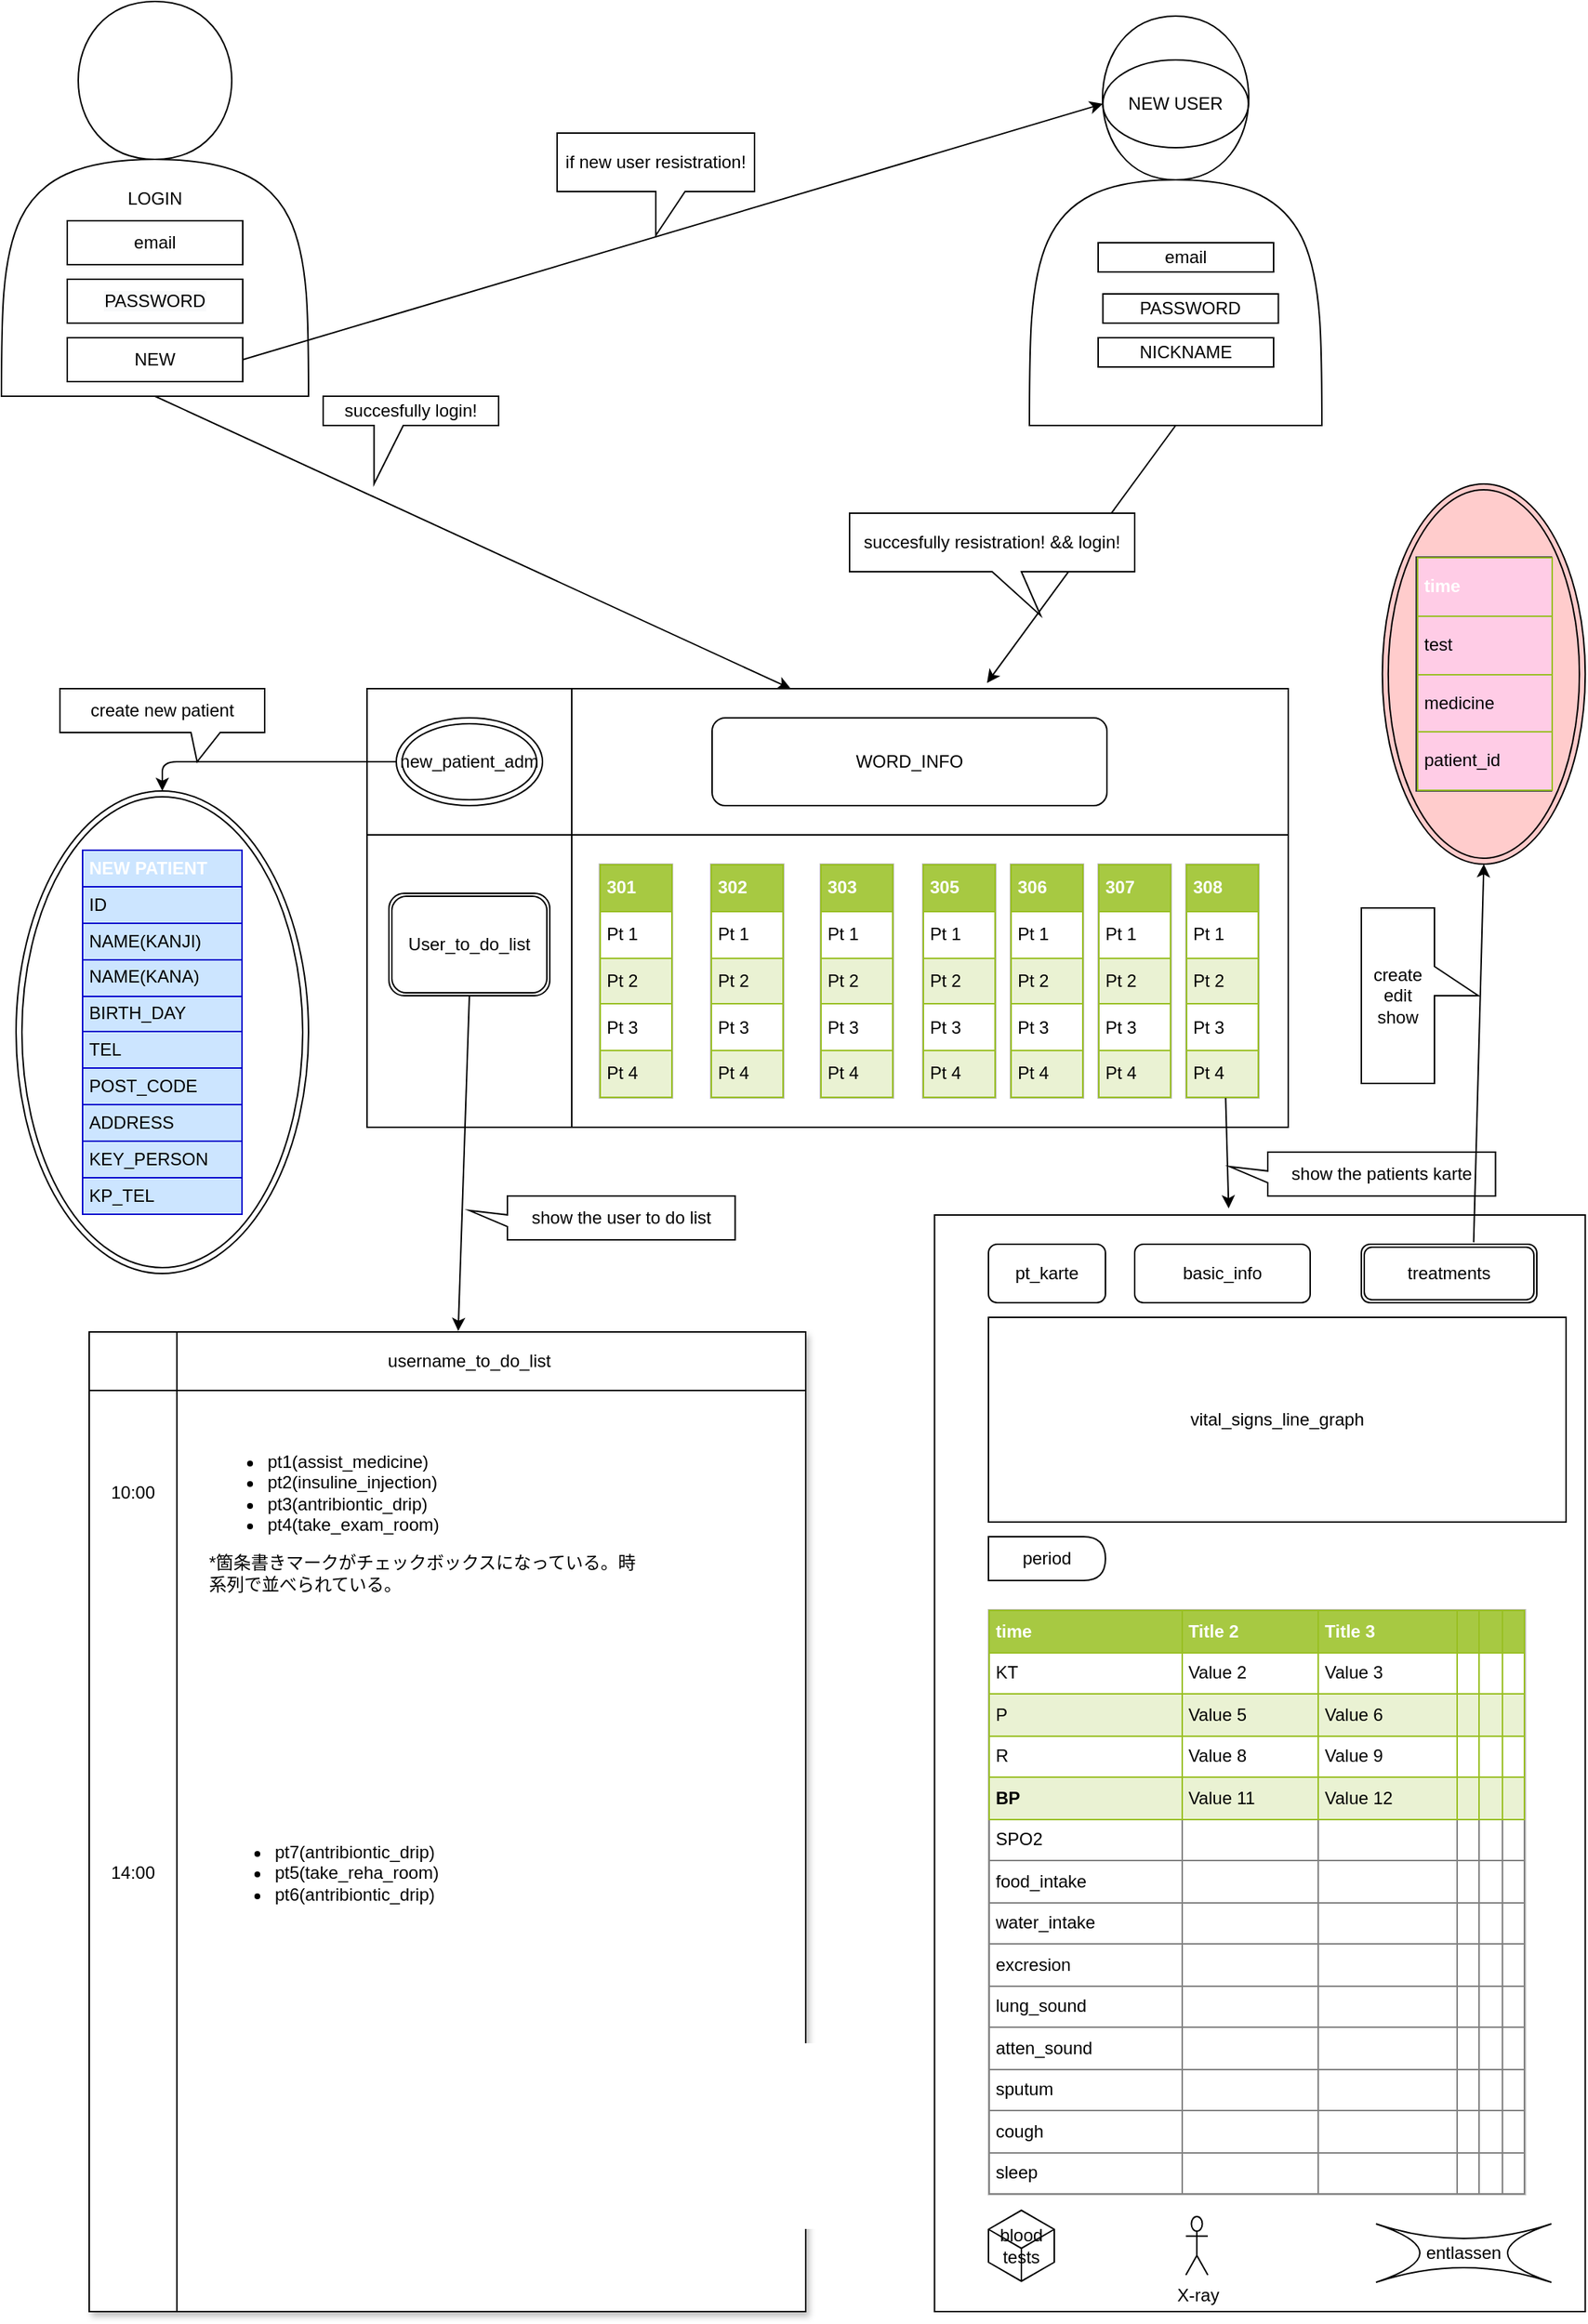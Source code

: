 <mxfile version="13.1.3">
    <diagram id="6hGFLwfOUW9BJ-s0fimq" name="Page-1">
        <mxGraphModel dx="1239" dy="654" grid="1" gridSize="10" guides="1" tooltips="1" connect="1" arrows="1" fold="1" page="1" pageScale="1" pageWidth="1169" pageHeight="1654" math="0" shadow="0">
            <root>
                <mxCell id="0"/>
                <mxCell id="1" parent="0"/>
                <mxCell id="137" value="" style="ellipse;shape=doubleEllipse;whiteSpace=wrap;html=1;labelBackgroundColor=#FFCCE6;fillColor=#FFCCCC;gradientColor=none;" parent="1" vertex="1">
                    <mxGeometry x="984.38" y="370" width="138.75" height="260" as="geometry"/>
                </mxCell>
                <mxCell id="111" value="" style="shape=internalStorage;whiteSpace=wrap;html=1;backgroundOutline=1;shadow=1;glass=0;comic=0;gradientColor=none;dx=60;dy=40;" parent="1" vertex="1">
                    <mxGeometry x="100" y="950" width="490" height="670" as="geometry"/>
                </mxCell>
                <mxCell id="61" value="" style="shape=internalStorage;whiteSpace=wrap;html=1;backgroundOutline=1;shadow=0;glass=0;comic=0;gradientColor=none;dx=140;dy=100;" parent="1" vertex="1">
                    <mxGeometry x="290" y="510" width="630" height="300" as="geometry"/>
                </mxCell>
                <mxCell id="28" value="LOGIN" style="shape=actor;whiteSpace=wrap;html=1;shadow=0;glass=0;comic=0;gradientColor=none;" parent="1" vertex="1">
                    <mxGeometry x="40" y="40" width="210" height="270" as="geometry"/>
                </mxCell>
                <mxCell id="30" value="email" style="rounded=0;whiteSpace=wrap;html=1;shadow=0;glass=0;comic=0;gradientColor=none;" parent="1" vertex="1">
                    <mxGeometry x="85" y="190" width="120" height="30" as="geometry"/>
                </mxCell>
                <mxCell id="31" value="&lt;meta charset=&quot;utf-8&quot;&gt;&lt;span style=&quot;color: rgb(0, 0, 0); font-family: Helvetica; font-size: 12px; font-style: normal; font-variant-ligatures: normal; font-variant-caps: normal; font-weight: 400; letter-spacing: normal; orphans: 2; text-align: center; text-indent: 0px; text-transform: none; widows: 2; word-spacing: 0px; -webkit-text-stroke-width: 0px; background-color: rgb(248, 249, 250); text-decoration-style: initial; text-decoration-color: initial; float: none; display: inline !important;&quot;&gt;PASSWORD&lt;/span&gt;" style="rounded=0;whiteSpace=wrap;html=1;shadow=0;glass=0;comic=0;gradientColor=none;" parent="1" vertex="1">
                    <mxGeometry x="85" y="230" width="120" height="30" as="geometry"/>
                </mxCell>
                <mxCell id="6" value="NEW" style="rounded=0;whiteSpace=wrap;html=1;" parent="1" vertex="1">
                    <mxGeometry x="85" y="270" width="120" height="30" as="geometry"/>
                </mxCell>
                <mxCell id="32" value="" style="shape=actor;whiteSpace=wrap;html=1;shadow=0;glass=0;comic=0;gradientColor=none;" parent="1" vertex="1">
                    <mxGeometry x="743" y="50" width="200" height="280" as="geometry"/>
                </mxCell>
                <mxCell id="7" value="email" style="rounded=0;whiteSpace=wrap;html=1;" parent="1" vertex="1">
                    <mxGeometry x="790" y="205" width="120" height="20" as="geometry"/>
                </mxCell>
                <mxCell id="8" value="&lt;span&gt;PASSWORD&lt;/span&gt;" style="rounded=0;whiteSpace=wrap;html=1;" parent="1" vertex="1">
                    <mxGeometry x="793.25" y="240" width="120" height="20" as="geometry"/>
                </mxCell>
                <mxCell id="14" value="NICKNAME" style="rounded=0;whiteSpace=wrap;html=1;" parent="1" vertex="1">
                    <mxGeometry x="790" y="270" width="120" height="20" as="geometry"/>
                </mxCell>
                <mxCell id="39" value="NEW USER" style="ellipse;whiteSpace=wrap;html=1;shadow=0;glass=0;comic=0;gradientColor=none;" parent="1" vertex="1">
                    <mxGeometry x="793.25" y="80" width="99.5" height="60" as="geometry"/>
                </mxCell>
                <mxCell id="51" value="&lt;table border=&quot;1&quot; width=&quot;100%&quot; cellpadding=&quot;4&quot; style=&quot;width: 100% ; height: 100% ; border-collapse: collapse&quot;&gt;&lt;tbody&gt;&lt;tr style=&quot;background-color: #a7c942 ; color: #ffffff ; border: 1px solid #98bf21&quot;&gt;&lt;th align=&quot;left&quot;&gt;301&lt;/th&gt;&lt;/tr&gt;&lt;tr style=&quot;border: 1px solid #98bf21&quot;&gt;&lt;td&gt;Pt 1&lt;/td&gt;&lt;/tr&gt;&lt;tr style=&quot;background-color: #eaf2d3 ; border: 1px solid #98bf21&quot;&gt;&lt;td&gt;Pt 2&lt;/td&gt;&lt;/tr&gt;&lt;tr style=&quot;border: 1px solid #98bf21&quot;&gt;&lt;td&gt;Pt 3&lt;/td&gt;&lt;/tr&gt;&lt;tr style=&quot;background-color: #eaf2d3 ; border: 1px solid #98bf21&quot;&gt;&lt;td&gt;Pt 4&lt;/td&gt;&lt;/tr&gt;&lt;/tbody&gt;&lt;/table&gt;" style="text;html=1;strokeColor=#c0c0c0;fillColor=#ffffff;overflow=fill;rounded=0;shadow=0;glass=0;comic=0;" parent="1" vertex="1">
                    <mxGeometry x="448.88" y="630" width="50" height="160" as="geometry"/>
                </mxCell>
                <mxCell id="52" value="&lt;table border=&quot;1&quot; width=&quot;100%&quot; cellpadding=&quot;4&quot; style=&quot;width: 100% ; height: 100% ; border-collapse: collapse&quot;&gt;&lt;tbody&gt;&lt;tr style=&quot;background-color: #a7c942 ; color: #ffffff ; border: 1px solid #98bf21&quot;&gt;&lt;th align=&quot;left&quot;&gt;302&lt;/th&gt;&lt;/tr&gt;&lt;tr style=&quot;border: 1px solid #98bf21&quot;&gt;&lt;td&gt;Pt 1&lt;/td&gt;&lt;/tr&gt;&lt;tr style=&quot;background-color: #eaf2d3 ; border: 1px solid #98bf21&quot;&gt;&lt;td&gt;Pt 2&lt;/td&gt;&lt;/tr&gt;&lt;tr style=&quot;border: 1px solid #98bf21&quot;&gt;&lt;td&gt;Pt 3&lt;/td&gt;&lt;/tr&gt;&lt;tr style=&quot;background-color: #eaf2d3 ; border: 1px solid #98bf21&quot;&gt;&lt;td&gt;Pt 4&lt;/td&gt;&lt;/tr&gt;&lt;/tbody&gt;&lt;/table&gt;" style="text;html=1;strokeColor=#c0c0c0;fillColor=#ffffff;overflow=fill;rounded=0;shadow=0;glass=0;comic=0;" parent="1" vertex="1">
                    <mxGeometry x="525" y="630" width="50" height="160" as="geometry"/>
                </mxCell>
                <mxCell id="53" value="&lt;table border=&quot;1&quot; width=&quot;100%&quot; cellpadding=&quot;4&quot; style=&quot;width: 100% ; height: 100% ; border-collapse: collapse&quot;&gt;&lt;tbody&gt;&lt;tr style=&quot;background-color: #a7c942 ; color: #ffffff ; border: 1px solid #98bf21&quot;&gt;&lt;th align=&quot;left&quot;&gt;303&lt;/th&gt;&lt;/tr&gt;&lt;tr style=&quot;border: 1px solid #98bf21&quot;&gt;&lt;td&gt;Pt 1&lt;/td&gt;&lt;/tr&gt;&lt;tr style=&quot;background-color: #eaf2d3 ; border: 1px solid #98bf21&quot;&gt;&lt;td&gt;Pt 2&lt;/td&gt;&lt;/tr&gt;&lt;tr style=&quot;border: 1px solid #98bf21&quot;&gt;&lt;td&gt;Pt 3&lt;/td&gt;&lt;/tr&gt;&lt;tr style=&quot;background-color: #eaf2d3 ; border: 1px solid #98bf21&quot;&gt;&lt;td&gt;Pt 4&lt;/td&gt;&lt;/tr&gt;&lt;/tbody&gt;&lt;/table&gt;" style="text;html=1;strokeColor=#c0c0c0;fillColor=#ffffff;overflow=fill;rounded=0;shadow=0;glass=0;comic=0;" parent="1" vertex="1">
                    <mxGeometry x="600" y="630" width="50" height="160" as="geometry"/>
                </mxCell>
                <mxCell id="54" value="&lt;table border=&quot;1&quot; width=&quot;100%&quot; cellpadding=&quot;4&quot; style=&quot;width: 100% ; height: 100% ; border-collapse: collapse&quot;&gt;&lt;tbody&gt;&lt;tr style=&quot;background-color: #a7c942 ; color: #ffffff ; border: 1px solid #98bf21&quot;&gt;&lt;th align=&quot;left&quot;&gt;305&lt;/th&gt;&lt;/tr&gt;&lt;tr style=&quot;border: 1px solid #98bf21&quot;&gt;&lt;td&gt;Pt 1&lt;/td&gt;&lt;/tr&gt;&lt;tr style=&quot;background-color: #eaf2d3 ; border: 1px solid #98bf21&quot;&gt;&lt;td&gt;Pt 2&lt;/td&gt;&lt;/tr&gt;&lt;tr style=&quot;border: 1px solid #98bf21&quot;&gt;&lt;td&gt;Pt 3&lt;/td&gt;&lt;/tr&gt;&lt;tr style=&quot;background-color: #eaf2d3 ; border: 1px solid #98bf21&quot;&gt;&lt;td&gt;Pt 4&lt;/td&gt;&lt;/tr&gt;&lt;/tbody&gt;&lt;/table&gt;" style="text;html=1;strokeColor=#c0c0c0;fillColor=#ffffff;overflow=fill;rounded=0;shadow=0;glass=0;comic=0;" parent="1" vertex="1">
                    <mxGeometry x="670" y="630" width="50" height="160" as="geometry"/>
                </mxCell>
                <mxCell id="55" value="&lt;table border=&quot;1&quot; width=&quot;100%&quot; cellpadding=&quot;4&quot; style=&quot;width: 100% ; height: 100% ; border-collapse: collapse&quot;&gt;&lt;tbody&gt;&lt;tr style=&quot;background-color: #a7c942 ; color: #ffffff ; border: 1px solid #98bf21&quot;&gt;&lt;th align=&quot;left&quot;&gt;306&lt;/th&gt;&lt;/tr&gt;&lt;tr style=&quot;border: 1px solid #98bf21&quot;&gt;&lt;td&gt;Pt 1&lt;/td&gt;&lt;/tr&gt;&lt;tr style=&quot;background-color: #eaf2d3 ; border: 1px solid #98bf21&quot;&gt;&lt;td&gt;Pt 2&lt;/td&gt;&lt;/tr&gt;&lt;tr style=&quot;border: 1px solid #98bf21&quot;&gt;&lt;td&gt;Pt 3&lt;/td&gt;&lt;/tr&gt;&lt;tr style=&quot;background-color: #eaf2d3 ; border: 1px solid #98bf21&quot;&gt;&lt;td&gt;Pt 4&lt;/td&gt;&lt;/tr&gt;&lt;/tbody&gt;&lt;/table&gt;" style="text;html=1;strokeColor=#c0c0c0;fillColor=#ffffff;overflow=fill;rounded=0;shadow=0;glass=0;comic=0;" parent="1" vertex="1">
                    <mxGeometry x="730" y="630" width="50" height="160" as="geometry"/>
                </mxCell>
                <mxCell id="57" value="&lt;table border=&quot;1&quot; width=&quot;100%&quot; cellpadding=&quot;4&quot; style=&quot;width: 100% ; height: 100% ; border-collapse: collapse&quot;&gt;&lt;tbody&gt;&lt;tr style=&quot;background-color: #a7c942 ; color: #ffffff ; border: 1px solid #98bf21&quot;&gt;&lt;th align=&quot;left&quot;&gt;307&lt;/th&gt;&lt;/tr&gt;&lt;tr style=&quot;border: 1px solid #98bf21&quot;&gt;&lt;td&gt;Pt 1&lt;/td&gt;&lt;/tr&gt;&lt;tr style=&quot;background-color: #eaf2d3 ; border: 1px solid #98bf21&quot;&gt;&lt;td&gt;Pt 2&lt;/td&gt;&lt;/tr&gt;&lt;tr style=&quot;border: 1px solid #98bf21&quot;&gt;&lt;td&gt;Pt 3&lt;/td&gt;&lt;/tr&gt;&lt;tr style=&quot;background-color: #eaf2d3 ; border: 1px solid #98bf21&quot;&gt;&lt;td&gt;Pt 4&lt;/td&gt;&lt;/tr&gt;&lt;/tbody&gt;&lt;/table&gt;" style="text;html=1;strokeColor=#c0c0c0;fillColor=#ffffff;overflow=fill;rounded=0;shadow=0;glass=0;comic=0;" parent="1" vertex="1">
                    <mxGeometry x="790" y="630" width="50" height="160" as="geometry"/>
                </mxCell>
                <mxCell id="58" value="&lt;table border=&quot;1&quot; width=&quot;100%&quot; cellpadding=&quot;4&quot; style=&quot;width: 100% ; height: 100% ; border-collapse: collapse&quot;&gt;&lt;tbody&gt;&lt;tr style=&quot;background-color: #a7c942 ; color: #ffffff ; border: 1px solid #98bf21&quot;&gt;&lt;th align=&quot;left&quot;&gt;308&lt;/th&gt;&lt;/tr&gt;&lt;tr style=&quot;border: 1px solid #98bf21&quot;&gt;&lt;td&gt;Pt 1&lt;/td&gt;&lt;/tr&gt;&lt;tr style=&quot;background-color: #eaf2d3 ; border: 1px solid #98bf21&quot;&gt;&lt;td&gt;Pt 2&lt;/td&gt;&lt;/tr&gt;&lt;tr style=&quot;border: 1px solid #98bf21&quot;&gt;&lt;td&gt;Pt 3&lt;/td&gt;&lt;/tr&gt;&lt;tr style=&quot;background-color: #eaf2d3 ; border: 1px solid #98bf21&quot;&gt;&lt;td&gt;Pt 4&lt;/td&gt;&lt;/tr&gt;&lt;/tbody&gt;&lt;/table&gt;" style="text;html=1;strokeColor=#c0c0c0;fillColor=#ffffff;overflow=fill;rounded=0;shadow=0;glass=0;comic=0;" parent="1" vertex="1">
                    <mxGeometry x="850" y="630" width="50" height="160" as="geometry"/>
                </mxCell>
                <mxCell id="59" value="&lt;div&gt;&lt;span&gt;new_patient_adm&lt;/span&gt;&lt;/div&gt;" style="ellipse;shape=doubleEllipse;whiteSpace=wrap;html=1;shadow=0;glass=0;comic=0;gradientColor=none;" parent="1" vertex="1">
                    <mxGeometry x="310" y="530" width="100" height="60" as="geometry"/>
                </mxCell>
                <mxCell id="41" value="User_to_do_list" style="shape=ext;double=1;rounded=1;whiteSpace=wrap;html=1;shadow=0;glass=0;comic=0;gradientColor=none;" parent="1" vertex="1">
                    <mxGeometry x="305" y="650" width="110" height="70" as="geometry"/>
                </mxCell>
                <mxCell id="62" value="WORD_INFO" style="rounded=1;whiteSpace=wrap;html=1;shadow=0;glass=0;comic=0;gradientColor=none;" parent="1" vertex="1">
                    <mxGeometry x="526" y="530" width="270" height="60" as="geometry"/>
                </mxCell>
                <mxCell id="63" value="" style="endArrow=classic;html=1;exitX=0.5;exitY=1;exitDx=0;exitDy=0;entryX=0.46;entryY=0;entryDx=0;entryDy=0;entryPerimeter=0;" parent="1" source="28" target="61" edge="1">
                    <mxGeometry width="50" height="50" relative="1" as="geometry">
                        <mxPoint x="180" y="430" as="sourcePoint"/>
                        <mxPoint x="230" y="380" as="targetPoint"/>
                    </mxGeometry>
                </mxCell>
                <mxCell id="66" value="" style="endArrow=classic;html=1;exitX=0.5;exitY=1;exitDx=0;exitDy=0;entryX=0.673;entryY=-0.013;entryDx=0;entryDy=0;entryPerimeter=0;" parent="1" source="32" target="61" edge="1">
                    <mxGeometry width="50" height="50" relative="1" as="geometry">
                        <mxPoint x="370" y="460" as="sourcePoint"/>
                        <mxPoint x="470" y="517" as="targetPoint"/>
                    </mxGeometry>
                </mxCell>
                <mxCell id="67" value="" style="endArrow=classic;html=1;exitX=1;exitY=0.5;exitDx=0;exitDy=0;entryX=0;entryY=0.5;entryDx=0;entryDy=0;" parent="1" source="6" target="39" edge="1">
                    <mxGeometry width="50" height="50" relative="1" as="geometry">
                        <mxPoint x="370" y="430" as="sourcePoint"/>
                        <mxPoint x="420" y="380" as="targetPoint"/>
                    </mxGeometry>
                </mxCell>
                <mxCell id="68" value="if new user resistration!" style="shape=callout;whiteSpace=wrap;html=1;perimeter=calloutPerimeter;shadow=0;glass=0;comic=0;gradientColor=none;" parent="1" vertex="1">
                    <mxGeometry x="420" y="130" width="135" height="70" as="geometry"/>
                </mxCell>
                <mxCell id="69" value="succesfully login!" style="shape=callout;whiteSpace=wrap;html=1;perimeter=calloutPerimeter;shadow=0;glass=0;comic=0;gradientColor=none;size=40;position=0.29;position2=0.29;" parent="1" vertex="1">
                    <mxGeometry x="260" y="310" width="120" height="60" as="geometry"/>
                </mxCell>
                <mxCell id="70" value="&lt;span&gt;succesfully&amp;nbsp;&lt;/span&gt;resistration&lt;span&gt;! &amp;amp;&amp;amp; login!&lt;/span&gt;" style="shape=callout;whiteSpace=wrap;html=1;perimeter=calloutPerimeter;shadow=0;glass=0;comic=0;gradientColor=none;position2=0.67;" parent="1" vertex="1">
                    <mxGeometry x="620" y="390" width="195" height="70" as="geometry"/>
                </mxCell>
                <mxCell id="75" value="" style="ellipse;shape=doubleEllipse;whiteSpace=wrap;html=1;shadow=0;glass=0;comic=0;gradientColor=none;" parent="1" vertex="1">
                    <mxGeometry x="50" y="580" width="200" height="330" as="geometry"/>
                </mxCell>
                <mxCell id="76" value="&lt;table width=&quot;100%&quot; cellpadding=&quot;4&quot; style=&quot;width: 100% ; height: 100% ; background-color: rgb(204 , 229 , 255) ; border: 1px solid rgb(0 , 0 , 204) ; border-collapse: collapse&quot; border=&quot;1&quot;&gt;&lt;tbody&gt;&lt;tr style=&quot;color: rgb(255 , 255 , 255)&quot;&gt;&lt;th align=&quot;left&quot;&gt;NEW PATIENT&lt;/th&gt;&lt;/tr&gt;&lt;tr&gt;&lt;td&gt;ID&lt;/td&gt;&lt;/tr&gt;&lt;tr&gt;&lt;td&gt;&lt;span style=&quot;text-align: center&quot;&gt;NAME(KANJI)&lt;/span&gt;&lt;br&gt;&lt;/td&gt;&lt;/tr&gt;&lt;tr&gt;&lt;td&gt;&lt;span style=&quot;text-align: center&quot;&gt;NAME(KANA)&lt;/span&gt;&lt;br&gt;&lt;/td&gt;&lt;/tr&gt;&lt;tr&gt;&lt;td&gt;&lt;span style=&quot;text-align: center&quot;&gt;BIRTH_DAY&lt;/span&gt;&lt;br&gt;&lt;/td&gt;&lt;/tr&gt;&lt;tr&gt;&lt;td style=&quot;border-collapse: collapse&quot;&gt;TEL&lt;/td&gt;&lt;/tr&gt;&lt;tr&gt;&lt;td&gt;POST_CODE&lt;/td&gt;&lt;/tr&gt;&lt;tr&gt;&lt;td&gt;ADDRESS&lt;/td&gt;&lt;/tr&gt;&lt;tr&gt;&lt;td&gt;KEY_PERSON&lt;/td&gt;&lt;/tr&gt;&lt;tr&gt;&lt;td&gt;KP_TEL&lt;/td&gt;&lt;/tr&gt;&lt;/tbody&gt;&lt;/table&gt;" style="text;html=1;fillColor=none;overflow=fill;rounded=0;shadow=0;glass=0;comic=0;" parent="1" vertex="1">
                    <mxGeometry x="95" y="620" width="110" height="250" as="geometry"/>
                </mxCell>
                <mxCell id="79" value="" style="edgeStyle=elbowEdgeStyle;elbow=vertical;endArrow=classic;html=1;exitX=0;exitY=0.5;exitDx=0;exitDy=0;" parent="1" source="59" target="75" edge="1">
                    <mxGeometry width="50" height="50" relative="1" as="geometry">
                        <mxPoint x="85" y="620" as="sourcePoint"/>
                        <mxPoint x="40" y="920" as="targetPoint"/>
                        <Array as="points">
                            <mxPoint x="150" y="560"/>
                            <mxPoint x="40" y="920"/>
                            <mxPoint x="40" y="920"/>
                        </Array>
                    </mxGeometry>
                </mxCell>
                <mxCell id="82" value="create new patient" style="shape=callout;whiteSpace=wrap;html=1;perimeter=calloutPerimeter;shadow=0;glass=0;comic=0;gradientColor=none;size=20;position=0.64;position2=0.67;base=20;direction=east;flipH=0;flipV=0;" parent="1" vertex="1">
                    <mxGeometry x="80" y="510" width="140" height="50" as="geometry"/>
                </mxCell>
                <mxCell id="84" value="" style="rounded=0;whiteSpace=wrap;html=1;shadow=0;glass=0;comic=0;gradientColor=none;" parent="1" vertex="1">
                    <mxGeometry x="678.13" y="870" width="445" height="750" as="geometry"/>
                </mxCell>
                <mxCell id="85" value="pt_karte" style="rounded=1;whiteSpace=wrap;html=1;shadow=0;glass=0;comic=0;gradientColor=none;" parent="1" vertex="1">
                    <mxGeometry x="715" y="890" width="80" height="40" as="geometry"/>
                </mxCell>
                <mxCell id="86" value="basic_info" style="rounded=1;whiteSpace=wrap;html=1;shadow=0;glass=0;comic=0;gradientColor=none;" parent="1" vertex="1">
                    <mxGeometry x="815" y="890" width="120" height="40" as="geometry"/>
                </mxCell>
                <mxCell id="87" value="vital_signs_line_graph" style="rounded=0;whiteSpace=wrap;html=1;shadow=0;glass=0;comic=0;gradientColor=none;" parent="1" vertex="1">
                    <mxGeometry x="715" y="940" width="395" height="140" as="geometry"/>
                </mxCell>
                <mxCell id="89" value="&lt;table border=&quot;1&quot; width=&quot;100%&quot; cellpadding=&quot;4&quot; style=&quot;width: 100% ; height: 100% ; border-collapse: collapse&quot;&gt;&lt;tbody&gt;&lt;tr style=&quot;background-color: #a7c942 ; color: #ffffff ; border: 1px solid #98bf21&quot;&gt;&lt;th align=&quot;left&quot;&gt;time&lt;/th&gt;&lt;th align=&quot;left&quot;&gt;Title 2&lt;/th&gt;&lt;th align=&quot;left&quot;&gt;Title 3&lt;/th&gt;&lt;td&gt;&lt;br&gt;&lt;/td&gt;&lt;td&gt;&lt;br&gt;&lt;/td&gt;&lt;td&gt;&lt;br&gt;&lt;/td&gt;&lt;/tr&gt;&lt;tr style=&quot;border: 1px solid #98bf21&quot;&gt;&lt;td&gt;KT&lt;/td&gt;&lt;td&gt;Value 2&lt;/td&gt;&lt;td&gt;Value 3&lt;/td&gt;&lt;td&gt;&lt;br&gt;&lt;/td&gt;&lt;td&gt;&lt;br&gt;&lt;/td&gt;&lt;td&gt;&lt;br&gt;&lt;/td&gt;&lt;/tr&gt;&lt;tr style=&quot;background-color: #eaf2d3 ; border: 1px solid #98bf21&quot;&gt;&lt;td&gt;P&lt;/td&gt;&lt;td&gt;Value 5&lt;/td&gt;&lt;td&gt;Value 6&lt;/td&gt;&lt;td&gt;&lt;br&gt;&lt;/td&gt;&lt;td&gt;&lt;br&gt;&lt;/td&gt;&lt;td&gt;&lt;br&gt;&lt;/td&gt;&lt;/tr&gt;&lt;tr style=&quot;border: 1px solid #98bf21&quot;&gt;&lt;td&gt;R&lt;/td&gt;&lt;td&gt;Value 8&lt;/td&gt;&lt;td&gt;Value 9&lt;/td&gt;&lt;td&gt;&lt;br&gt;&lt;/td&gt;&lt;td&gt;&lt;br&gt;&lt;/td&gt;&lt;td&gt;&lt;br&gt;&lt;/td&gt;&lt;/tr&gt;&lt;tr style=&quot;background-color: #eaf2d3 ; border: 1px solid #98bf21&quot;&gt;&lt;td&gt;&lt;b&gt;BP&lt;/b&gt;&lt;/td&gt;&lt;td&gt;Value 11&lt;/td&gt;&lt;td&gt;Value 12&lt;/td&gt;&lt;td&gt;&lt;br&gt;&lt;/td&gt;&lt;td&gt;&lt;br&gt;&lt;/td&gt;&lt;td&gt;&lt;br&gt;&lt;/td&gt;&lt;/tr&gt;&lt;tr&gt;&lt;td&gt;SPO2&lt;/td&gt;&lt;td&gt;&lt;br&gt;&lt;/td&gt;&lt;td&gt;&lt;br&gt;&lt;/td&gt;&lt;td&gt;&lt;br&gt;&lt;/td&gt;&lt;td&gt;&lt;br&gt;&lt;/td&gt;&lt;td&gt;&lt;br&gt;&lt;/td&gt;&lt;/tr&gt;&lt;tr&gt;&lt;td&gt;food_intake&lt;/td&gt;&lt;td&gt;&lt;br&gt;&lt;/td&gt;&lt;td&gt;&lt;br&gt;&lt;/td&gt;&lt;td&gt;&lt;br&gt;&lt;/td&gt;&lt;td&gt;&lt;br&gt;&lt;/td&gt;&lt;td&gt;&lt;br&gt;&lt;/td&gt;&lt;/tr&gt;&lt;tr&gt;&lt;td&gt;water_intake&lt;/td&gt;&lt;td&gt;&lt;br&gt;&lt;/td&gt;&lt;td&gt;&lt;br&gt;&lt;/td&gt;&lt;td&gt;&lt;br&gt;&lt;/td&gt;&lt;td&gt;&lt;br&gt;&lt;/td&gt;&lt;td&gt;&lt;br&gt;&lt;/td&gt;&lt;/tr&gt;&lt;tr&gt;&lt;td&gt;excresion&lt;/td&gt;&lt;td&gt;&lt;br&gt;&lt;/td&gt;&lt;td&gt;&lt;br&gt;&lt;/td&gt;&lt;td&gt;&lt;br&gt;&lt;/td&gt;&lt;td&gt;&lt;br&gt;&lt;/td&gt;&lt;td&gt;&lt;br&gt;&lt;/td&gt;&lt;/tr&gt;&lt;tr&gt;&lt;td&gt;lung_sound&lt;/td&gt;&lt;td&gt;&lt;br&gt;&lt;/td&gt;&lt;td&gt;&lt;br&gt;&lt;/td&gt;&lt;td&gt;&lt;br&gt;&lt;/td&gt;&lt;td&gt;&lt;br&gt;&lt;/td&gt;&lt;td&gt;&lt;br&gt;&lt;/td&gt;&lt;/tr&gt;&lt;tr&gt;&lt;td&gt;atten_sound&lt;/td&gt;&lt;td&gt;&lt;br&gt;&lt;/td&gt;&lt;td&gt;&lt;br&gt;&lt;/td&gt;&lt;td&gt;&lt;br&gt;&lt;/td&gt;&lt;td&gt;&lt;br&gt;&lt;/td&gt;&lt;td&gt;&lt;br&gt;&lt;/td&gt;&lt;/tr&gt;&lt;tr&gt;&lt;td&gt;sputum&lt;/td&gt;&lt;td&gt;&lt;br&gt;&lt;/td&gt;&lt;td&gt;&lt;br&gt;&lt;/td&gt;&lt;td&gt;&lt;br&gt;&lt;/td&gt;&lt;td&gt;&lt;br&gt;&lt;/td&gt;&lt;td&gt;&lt;br&gt;&lt;/td&gt;&lt;/tr&gt;&lt;tr&gt;&lt;td&gt;cough&lt;/td&gt;&lt;td&gt;&lt;br&gt;&lt;/td&gt;&lt;td&gt;&lt;br&gt;&lt;/td&gt;&lt;td&gt;&lt;br&gt;&lt;/td&gt;&lt;td&gt;&lt;br&gt;&lt;/td&gt;&lt;td&gt;&lt;br&gt;&lt;/td&gt;&lt;/tr&gt;&lt;tr&gt;&lt;td&gt;sleep&lt;/td&gt;&lt;td&gt;&lt;br&gt;&lt;/td&gt;&lt;td&gt;&lt;br&gt;&lt;/td&gt;&lt;td&gt;&lt;br&gt;&lt;/td&gt;&lt;td&gt;&lt;br&gt;&lt;/td&gt;&lt;td&gt;&lt;br&gt;&lt;/td&gt;&lt;/tr&gt;&lt;/tbody&gt;&lt;/table&gt;" style="text;html=1;strokeColor=#c0c0c0;fillColor=#ffffff;overflow=fill;rounded=0;shadow=0;glass=0;comic=0;" parent="1" vertex="1">
                    <mxGeometry x="715" y="1140" width="367.25" height="400" as="geometry"/>
                </mxCell>
                <mxCell id="93" value="period" style="shape=delay;whiteSpace=wrap;html=1;shadow=0;glass=0;comic=0;gradientColor=none;" parent="1" vertex="1">
                    <mxGeometry x="715" y="1090" width="80" height="30" as="geometry"/>
                </mxCell>
                <mxCell id="94" value="" style="endArrow=classic;html=1;entryX=0.452;entryY=-0.006;entryDx=0;entryDy=0;entryPerimeter=0;" parent="1" source="58" target="84" edge="1">
                    <mxGeometry width="50" height="50" relative="1" as="geometry">
                        <mxPoint x="601" y="800" as="sourcePoint"/>
                        <mxPoint x="460" y="830" as="targetPoint"/>
                    </mxGeometry>
                </mxCell>
                <mxCell id="95" value="show the patients karte" style="shape=callout;whiteSpace=wrap;html=1;perimeter=calloutPerimeter;shadow=0;glass=0;comic=0;gradientColor=none;size=26;position=0.43;direction=south;position2=0.33;base=8;" parent="1" vertex="1">
                    <mxGeometry x="880" y="827" width="181.75" height="30" as="geometry"/>
                </mxCell>
                <mxCell id="96" value="entlassen" style="shape=switch;whiteSpace=wrap;html=1;shadow=0;glass=0;comic=0;gradientColor=none;" parent="1" vertex="1">
                    <mxGeometry x="980" y="1560" width="120" height="40" as="geometry"/>
                </mxCell>
                <mxCell id="110" value="&lt;ul&gt;&lt;li&gt;&lt;span&gt;pt1(assist_medicine)&lt;/span&gt;&lt;/li&gt;&lt;li&gt;&lt;span&gt;pt2(insuline_injection)&lt;/span&gt;&lt;/li&gt;&lt;li&gt;&lt;span&gt;pt3(antribiontic_drip)&lt;/span&gt;&lt;/li&gt;&lt;li&gt;&lt;span&gt;pt4(take_exam_room)&lt;/span&gt;&lt;/li&gt;&lt;/ul&gt;" style="text;strokeColor=none;fillColor=none;html=1;whiteSpace=wrap;verticalAlign=middle;overflow=hidden;shadow=1;glass=0;comic=0;" parent="1" vertex="1">
                    <mxGeometry x="180" y="1010" width="190" height="100" as="geometry"/>
                </mxCell>
                <mxCell id="114" value="&lt;span style=&quot;font-family: &amp;#34;helvetica&amp;#34;&quot;&gt;username_to_do_list&lt;/span&gt;" style="text;html=1;strokeColor=none;fillColor=none;align=center;verticalAlign=middle;whiteSpace=wrap;rounded=0;shadow=1;glass=0;comic=0;" parent="1" vertex="1">
                    <mxGeometry x="330" y="960" width="60" height="20" as="geometry"/>
                </mxCell>
                <mxCell id="115" value="10:00" style="text;html=1;strokeColor=none;fillColor=none;align=center;verticalAlign=middle;whiteSpace=wrap;rounded=0;shadow=1;glass=0;comic=0;" parent="1" vertex="1">
                    <mxGeometry x="110" y="1050" width="40" height="20" as="geometry"/>
                </mxCell>
                <mxCell id="121" value="14:00" style="text;html=1;strokeColor=none;fillColor=none;align=center;verticalAlign=middle;whiteSpace=wrap;rounded=0;shadow=1;glass=0;comic=0;" parent="1" vertex="1">
                    <mxGeometry x="110" y="1310" width="40" height="20" as="geometry"/>
                </mxCell>
                <mxCell id="122" value="&lt;ul&gt;&lt;li&gt;pt7(antribiontic_drip)&lt;/li&gt;&lt;li&gt;pt5(take_reha_room)&lt;/li&gt;&lt;li&gt;pt6(antribiontic_drip)&lt;br&gt;&lt;/li&gt;&lt;/ul&gt;" style="text;strokeColor=none;fillColor=none;html=1;whiteSpace=wrap;verticalAlign=middle;overflow=hidden;shadow=1;glass=0;comic=0;" parent="1" vertex="1">
                    <mxGeometry x="185" y="1280" width="180" height="80" as="geometry"/>
                </mxCell>
                <mxCell id="123" value="*箇条書きマークがチェックボックスになっている。時系列で並べられている。" style="text;html=1;strokeColor=none;fillColor=none;align=left;verticalAlign=middle;whiteSpace=wrap;rounded=0;shadow=1;glass=0;comic=0;" parent="1" vertex="1">
                    <mxGeometry x="180" y="1100" width="305" height="30" as="geometry"/>
                </mxCell>
                <mxCell id="127" value="" style="endArrow=classic;html=1;exitX=0.5;exitY=1;exitDx=0;exitDy=0;entryX=0.515;entryY=-0.001;entryDx=0;entryDy=0;entryPerimeter=0;" parent="1" source="41" target="111" edge="1">
                    <mxGeometry width="50" height="50" relative="1" as="geometry">
                        <mxPoint x="430" y="910" as="sourcePoint"/>
                        <mxPoint x="470" y="860" as="targetPoint"/>
                    </mxGeometry>
                </mxCell>
                <mxCell id="128" value="show the&amp;nbsp;&lt;span style=&quot;font-family: &amp;#34;helvetica&amp;#34;&quot;&gt;user to do list&lt;/span&gt;" style="shape=callout;whiteSpace=wrap;html=1;perimeter=calloutPerimeter;shadow=0;glass=0;comic=0;gradientColor=none;size=26;position=0.43;direction=south;position2=0.33;base=8;" parent="1" vertex="1">
                    <mxGeometry x="360" y="857" width="181.75" height="30" as="geometry"/>
                </mxCell>
                <mxCell id="129" value="treatments" style="shape=ext;double=1;rounded=1;whiteSpace=wrap;html=1;" parent="1" vertex="1">
                    <mxGeometry x="970" y="890" width="120" height="40" as="geometry"/>
                </mxCell>
                <mxCell id="130" value="blood tests" style="html=1;whiteSpace=wrap;aspect=fixed;shape=isoCube;backgroundOutline=1;" parent="1" vertex="1">
                    <mxGeometry x="715" y="1550" width="45" height="50" as="geometry"/>
                </mxCell>
                <mxCell id="132" value="X-ray" style="shape=umlActor;verticalLabelPosition=bottom;labelBackgroundColor=#ffffff;verticalAlign=top;html=1;outlineConnect=0;" parent="1" vertex="1">
                    <mxGeometry x="850" y="1555" width="15" height="40" as="geometry"/>
                </mxCell>
                <mxCell id="136" value="&lt;table border=&quot;1&quot; width=&quot;100%&quot; cellpadding=&quot;4&quot; style=&quot;width: 100% ; height: 100% ; border-collapse: collapse&quot;&gt;&lt;tbody&gt;&lt;tr style=&quot;color: rgb(255 , 255 , 255) ; border: 1px solid rgb(152 , 191 , 33)&quot;&gt;&lt;th align=&quot;left&quot;&gt;&lt;span style=&quot;&quot;&gt;time&lt;/span&gt;&lt;/th&gt;&lt;/tr&gt;&lt;tr style=&quot;border: 1px solid #98bf21&quot;&gt;&lt;td&gt;&lt;span style=&quot;&quot;&gt;test&lt;/span&gt;&lt;/td&gt;&lt;/tr&gt;&lt;tr style=&quot;border: 1px solid rgb(152 , 191 , 33)&quot;&gt;&lt;td&gt;&lt;span style=&quot;&quot;&gt;medicine&lt;/span&gt;&lt;/td&gt;&lt;/tr&gt;&lt;tr style=&quot;border: 1px solid #98bf21&quot;&gt;&lt;td&gt;&lt;span style=&quot;&quot;&gt;patient_id&lt;/span&gt;&lt;/td&gt;&lt;/tr&gt;&lt;/tbody&gt;&lt;/table&gt;" style="text;html=1;overflow=fill;rounded=0;fillColor=#FFCCCC;labelBackgroundColor=#FFCCE6;strokeColor=#36393d;" parent="1" vertex="1">
                    <mxGeometry x="1007.5" y="420" width="92.5" height="160" as="geometry"/>
                </mxCell>
                <mxCell id="141" value="create&lt;br&gt;edit&lt;br&gt;show" style="shape=callout;whiteSpace=wrap;html=1;perimeter=calloutPerimeter;labelBackgroundColor=#FFFFFF;fillColor=#FFFFFF;gradientColor=none;direction=north;" parent="1" vertex="1">
                    <mxGeometry x="970" y="660" width="80" height="120" as="geometry"/>
                </mxCell>
                <mxCell id="143" value="" style="endArrow=classic;html=1;exitX=0.64;exitY=-0.033;exitDx=0;exitDy=0;exitPerimeter=0;entryX=0.5;entryY=1;entryDx=0;entryDy=0;" parent="1" source="129" target="137" edge="1">
                    <mxGeometry width="50" height="50" relative="1" as="geometry">
                        <mxPoint x="730" y="1220" as="sourcePoint"/>
                        <mxPoint x="780" y="1170" as="targetPoint"/>
                    </mxGeometry>
                </mxCell>
            </root>
        </mxGraphModel>
    </diagram>
</mxfile>